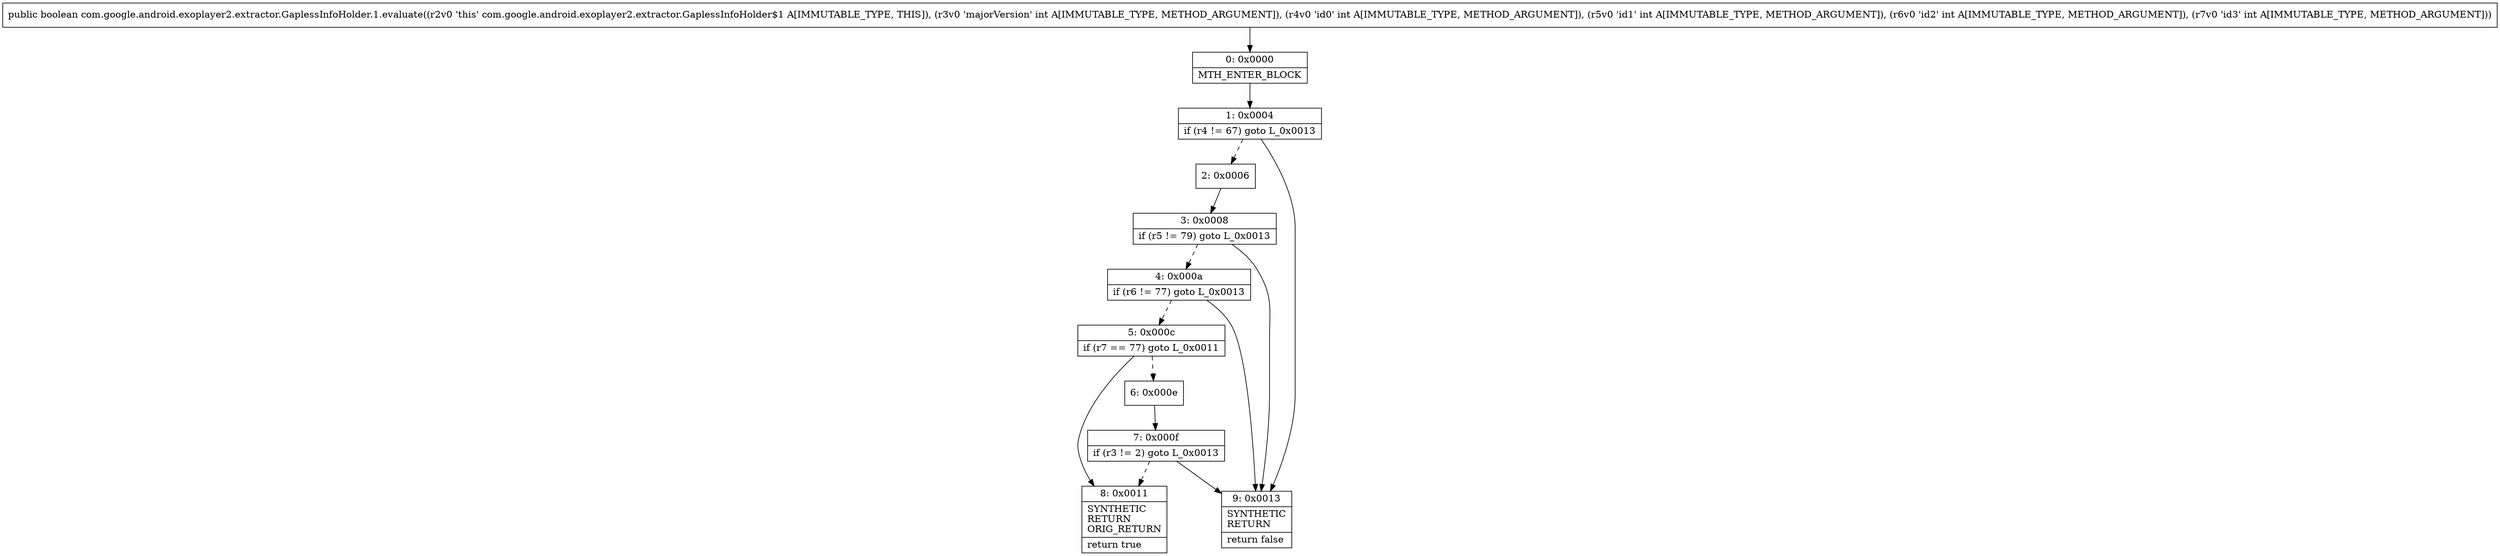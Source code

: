 digraph "CFG forcom.google.android.exoplayer2.extractor.GaplessInfoHolder.1.evaluate(IIIII)Z" {
Node_0 [shape=record,label="{0\:\ 0x0000|MTH_ENTER_BLOCK\l}"];
Node_1 [shape=record,label="{1\:\ 0x0004|if (r4 != 67) goto L_0x0013\l}"];
Node_2 [shape=record,label="{2\:\ 0x0006}"];
Node_3 [shape=record,label="{3\:\ 0x0008|if (r5 != 79) goto L_0x0013\l}"];
Node_4 [shape=record,label="{4\:\ 0x000a|if (r6 != 77) goto L_0x0013\l}"];
Node_5 [shape=record,label="{5\:\ 0x000c|if (r7 == 77) goto L_0x0011\l}"];
Node_6 [shape=record,label="{6\:\ 0x000e}"];
Node_7 [shape=record,label="{7\:\ 0x000f|if (r3 != 2) goto L_0x0013\l}"];
Node_8 [shape=record,label="{8\:\ 0x0011|SYNTHETIC\lRETURN\lORIG_RETURN\l|return true\l}"];
Node_9 [shape=record,label="{9\:\ 0x0013|SYNTHETIC\lRETURN\l|return false\l}"];
MethodNode[shape=record,label="{public boolean com.google.android.exoplayer2.extractor.GaplessInfoHolder.1.evaluate((r2v0 'this' com.google.android.exoplayer2.extractor.GaplessInfoHolder$1 A[IMMUTABLE_TYPE, THIS]), (r3v0 'majorVersion' int A[IMMUTABLE_TYPE, METHOD_ARGUMENT]), (r4v0 'id0' int A[IMMUTABLE_TYPE, METHOD_ARGUMENT]), (r5v0 'id1' int A[IMMUTABLE_TYPE, METHOD_ARGUMENT]), (r6v0 'id2' int A[IMMUTABLE_TYPE, METHOD_ARGUMENT]), (r7v0 'id3' int A[IMMUTABLE_TYPE, METHOD_ARGUMENT])) }"];
MethodNode -> Node_0;
Node_0 -> Node_1;
Node_1 -> Node_2[style=dashed];
Node_1 -> Node_9;
Node_2 -> Node_3;
Node_3 -> Node_4[style=dashed];
Node_3 -> Node_9;
Node_4 -> Node_5[style=dashed];
Node_4 -> Node_9;
Node_5 -> Node_6[style=dashed];
Node_5 -> Node_8;
Node_6 -> Node_7;
Node_7 -> Node_8[style=dashed];
Node_7 -> Node_9;
}

